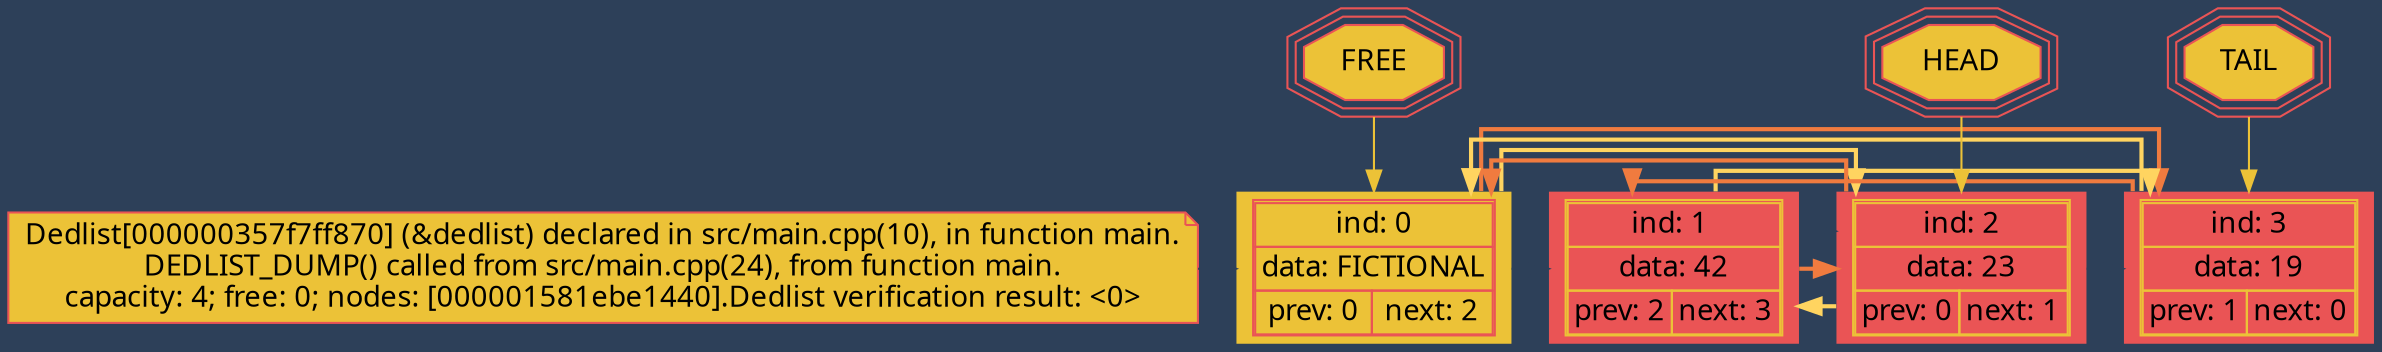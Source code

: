 digraph{

bgcolor="#2D4059";splines=ortho



NODE_TEXT[shape=note, fontname="verdana",
style=bold, style=filled,
color="#EA5455", fillcolor="#ECC237",
label = "Dedlist[000000357f7ff870] (&dedlist) declared in src/main.cpp(10), in function main.\nDEDLIST_DUMP() called from src/main.cpp(24), from function main.\ncapacity: 4; free: 0; nodes: [000001581ebe1440].Dedlist verification result: <0>
"]


NODE_0[shape="plaintext", fontname="verdana",
style=bold, style=filled,
color="#EA5455", fillcolor="#ECC237",
label = <<table cellspacing="0">
        <tr><td colspan="2">ind: 0</td></tr>
        <tr><td colspan="2">data: FICTIONAL</td></tr>
        <tr><td>prev: 0</td><td>next: 2</td></tr></table>>];


NODE_1[shape="plaintext", fontname="verdana",
style=bold, style=filled,
color="#ECC237", fillcolor="#EA5455",
label = <<table cellspacing="0">
        <tr><td colspan="2">ind: 1 </td></tr>
        <tr><td colspan="2">data: 42</td></tr>
        <tr><td>prev: 2</td><td>next: 3</td></tr></table>>];

NODE_2[shape="plaintext", fontname="verdana",
style=bold, style=filled,
color="#ECC237", fillcolor="#EA5455",
label = <<table cellspacing="0">
        <tr><td colspan="2">ind: 2</td></tr>
        <tr><td colspan="2">data: 23</td></tr>
        <tr><td>prev: 0</td><td>next: 1</td></tr></table>>];

NODE_3[shape="plaintext", fontname="verdana",
style=bold, style=filled,
color="#ECC237", fillcolor="#EA5455",
label = <<table cellspacing="0">
        <tr><td colspan="2">ind: 3</td></tr>
        <tr><td colspan="2">data: 19</td></tr>
        <tr><td>prev: 1</td><td>next: 0</td></tr></table>>];

HEAD[shape=tripleoctagon, style=filled,
fontname="verdana", color="#EA5455", fillcolor="#ECC237"];

TAIL[shape=tripleoctagon, style=filled,
fontname="verdana", color="#EA5455", fillcolor="#ECC237"];

FREE[shape=tripleoctagon, style=filled,
fontname="verdana", color="#EA5455", fillcolor="#ECC237"];

{rank=same; NODE_TEXT NODE_0 NODE_1 NODE_2 NODE_3}

NODE_TEXT->NODE_0[weight=10, color="#2D4059"];
NODE_0->NODE_1[weight=10, color="#2D4059"];
NODE_1->NODE_2[weight=10, color="#2D4059"];
NODE_2->NODE_3[weight=10, color="#2D4059"];


HEAD->NODE_2[color="#ECC237"]
TAIL->NODE_3[color="#ECC237"]
FREE->NODE_0[color="#ECC237"]


NODE_0->NODE_3[color="#F07B3F", penwidth=2];
NODE_0->NODE_2[color="#FFD460", penwidth=2];

NODE_1->NODE_2[color="#F07B3F", penwidth=2];
NODE_1->NODE_3[color="#FFD460", penwidth=2];

NODE_2->NODE_0[color="#F07B3F", penwidth=2];
NODE_2->NODE_1[color="#FFD460", penwidth=2];

NODE_3->NODE_1[color="#F07B3F", penwidth=2];
NODE_3->NODE_0[color="#FFD460", penwidth=2];


}
